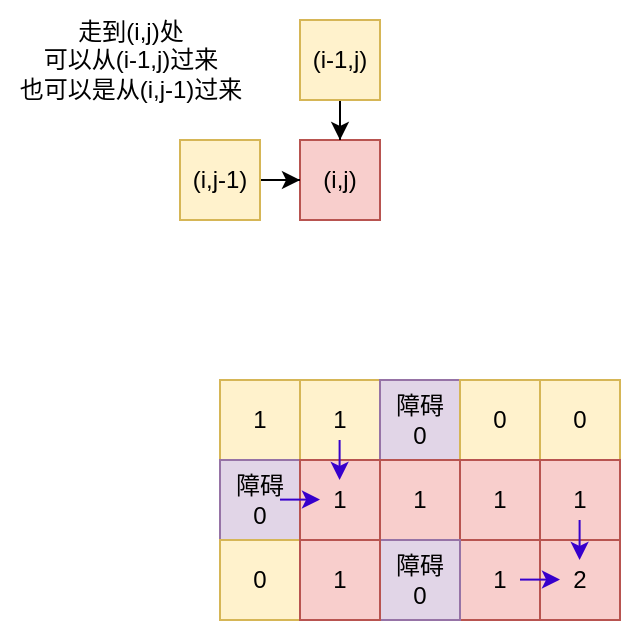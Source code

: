 <mxfile version="20.0.3" type="github">
  <diagram id="R2lEEEUBdFMjLlhIrx00" name="Page-1">
    <mxGraphModel dx="569" dy="305" grid="1" gridSize="10" guides="1" tooltips="1" connect="1" arrows="1" fold="1" page="1" pageScale="1" pageWidth="850" pageHeight="1100" math="0" shadow="0" extFonts="Permanent Marker^https://fonts.googleapis.com/css?family=Permanent+Marker">
      <root>
        <mxCell id="0" />
        <mxCell id="1" parent="0" />
        <mxCell id="ZPMYQLRDyqNYOYX5goR8-1" value="(i,j)" style="rounded=0;whiteSpace=wrap;html=1;fillColor=#f8cecc;strokeColor=#b85450;" parent="1" vertex="1">
          <mxGeometry x="320" y="280" width="40" height="40" as="geometry" />
        </mxCell>
        <mxCell id="ZPMYQLRDyqNYOYX5goR8-6" style="edgeStyle=orthogonalEdgeStyle;rounded=0;orthogonalLoop=1;jettySize=auto;html=1;entryX=0;entryY=0.5;entryDx=0;entryDy=0;" parent="1" source="ZPMYQLRDyqNYOYX5goR8-2" target="ZPMYQLRDyqNYOYX5goR8-1" edge="1">
          <mxGeometry relative="1" as="geometry" />
        </mxCell>
        <mxCell id="ZPMYQLRDyqNYOYX5goR8-2" value="(i,j-1)" style="rounded=0;whiteSpace=wrap;html=1;fillColor=#fff2cc;strokeColor=#d6b656;" parent="1" vertex="1">
          <mxGeometry x="260" y="280" width="40" height="40" as="geometry" />
        </mxCell>
        <mxCell id="ZPMYQLRDyqNYOYX5goR8-5" style="edgeStyle=orthogonalEdgeStyle;rounded=0;orthogonalLoop=1;jettySize=auto;html=1;entryX=0.5;entryY=0;entryDx=0;entryDy=0;" parent="1" source="ZPMYQLRDyqNYOYX5goR8-3" target="ZPMYQLRDyqNYOYX5goR8-1" edge="1">
          <mxGeometry relative="1" as="geometry" />
        </mxCell>
        <mxCell id="ZPMYQLRDyqNYOYX5goR8-3" value="(i-1,j)" style="rounded=0;whiteSpace=wrap;html=1;fillColor=#fff2cc;strokeColor=#d6b656;" parent="1" vertex="1">
          <mxGeometry x="320" y="220" width="40" height="40" as="geometry" />
        </mxCell>
        <mxCell id="ZPMYQLRDyqNYOYX5goR8-7" value="走到(i,j)处&lt;br&gt;可以从(i-1,j)过来&lt;br&gt;也可以是从(i,j-1)过来" style="text;html=1;resizable=0;autosize=1;align=center;verticalAlign=middle;points=[];fillColor=none;strokeColor=none;rounded=0;" parent="1" vertex="1">
          <mxGeometry x="170" y="210" width="130" height="60" as="geometry" />
        </mxCell>
        <mxCell id="gNDHx0p5FG5fiTHIuaEE-1" value="1" style="rounded=0;whiteSpace=wrap;html=1;fillColor=#fff2cc;strokeColor=#d6b656;" vertex="1" parent="1">
          <mxGeometry x="280" y="400" width="40" height="40" as="geometry" />
        </mxCell>
        <mxCell id="gNDHx0p5FG5fiTHIuaEE-26" value="" style="edgeStyle=orthogonalEdgeStyle;rounded=0;orthogonalLoop=1;jettySize=auto;html=1;" edge="1" parent="1" source="gNDHx0p5FG5fiTHIuaEE-2" target="gNDHx0p5FG5fiTHIuaEE-16">
          <mxGeometry relative="1" as="geometry" />
        </mxCell>
        <mxCell id="gNDHx0p5FG5fiTHIuaEE-2" value="1" style="rounded=0;whiteSpace=wrap;html=1;fillColor=#fff2cc;strokeColor=#d6b656;" vertex="1" parent="1">
          <mxGeometry x="320" y="400" width="40" height="40" as="geometry" />
        </mxCell>
        <mxCell id="gNDHx0p5FG5fiTHIuaEE-3" value="障碍&lt;br&gt;0" style="rounded=0;whiteSpace=wrap;html=1;fillColor=#e1d5e7;strokeColor=#9673a6;" vertex="1" parent="1">
          <mxGeometry x="360" y="400" width="40" height="40" as="geometry" />
        </mxCell>
        <mxCell id="gNDHx0p5FG5fiTHIuaEE-4" value="0" style="rounded=0;whiteSpace=wrap;html=1;fillColor=#fff2cc;strokeColor=#d6b656;" vertex="1" parent="1">
          <mxGeometry x="400" y="400" width="40" height="40" as="geometry" />
        </mxCell>
        <mxCell id="gNDHx0p5FG5fiTHIuaEE-5" value="0" style="rounded=0;whiteSpace=wrap;html=1;fillColor=#fff2cc;strokeColor=#d6b656;" vertex="1" parent="1">
          <mxGeometry x="440" y="400" width="40" height="40" as="geometry" />
        </mxCell>
        <mxCell id="gNDHx0p5FG5fiTHIuaEE-6" value="障碍&lt;br&gt;0" style="rounded=0;whiteSpace=wrap;html=1;fillColor=#e1d5e7;strokeColor=#9673a6;" vertex="1" parent="1">
          <mxGeometry x="280" y="440" width="40" height="40" as="geometry" />
        </mxCell>
        <mxCell id="gNDHx0p5FG5fiTHIuaEE-7" value="0" style="rounded=0;whiteSpace=wrap;html=1;fillColor=#fff2cc;strokeColor=#d6b656;" vertex="1" parent="1">
          <mxGeometry x="280" y="480" width="40" height="40" as="geometry" />
        </mxCell>
        <mxCell id="gNDHx0p5FG5fiTHIuaEE-9" value="1" style="rounded=0;whiteSpace=wrap;html=1;fillColor=#f8cecc;strokeColor=#b85450;" vertex="1" parent="1">
          <mxGeometry x="320" y="440" width="40" height="40" as="geometry" />
        </mxCell>
        <mxCell id="gNDHx0p5FG5fiTHIuaEE-10" value="1" style="rounded=0;whiteSpace=wrap;html=1;fillColor=#f8cecc;strokeColor=#b85450;" vertex="1" parent="1">
          <mxGeometry x="360" y="440" width="40" height="40" as="geometry" />
        </mxCell>
        <mxCell id="gNDHx0p5FG5fiTHIuaEE-11" value="1" style="rounded=0;whiteSpace=wrap;html=1;fillColor=#f8cecc;strokeColor=#b85450;" vertex="1" parent="1">
          <mxGeometry x="400" y="440" width="40" height="40" as="geometry" />
        </mxCell>
        <mxCell id="gNDHx0p5FG5fiTHIuaEE-12" value="1" style="rounded=0;whiteSpace=wrap;html=1;fillColor=#f8cecc;strokeColor=#b85450;" vertex="1" parent="1">
          <mxGeometry x="440" y="440" width="40" height="40" as="geometry" />
        </mxCell>
        <mxCell id="gNDHx0p5FG5fiTHIuaEE-13" value="2" style="rounded=0;whiteSpace=wrap;html=1;fillColor=#f8cecc;strokeColor=#b85450;" vertex="1" parent="1">
          <mxGeometry x="440" y="480" width="40" height="40" as="geometry" />
        </mxCell>
        <mxCell id="gNDHx0p5FG5fiTHIuaEE-14" value="1" style="rounded=0;whiteSpace=wrap;html=1;fillColor=#f8cecc;strokeColor=#b85450;" vertex="1" parent="1">
          <mxGeometry x="400" y="480" width="40" height="40" as="geometry" />
        </mxCell>
        <mxCell id="gNDHx0p5FG5fiTHIuaEE-15" value="障碍&lt;br&gt;0" style="rounded=0;whiteSpace=wrap;html=1;fillColor=#e1d5e7;strokeColor=#9673a6;" vertex="1" parent="1">
          <mxGeometry x="360" y="480" width="40" height="40" as="geometry" />
        </mxCell>
        <mxCell id="gNDHx0p5FG5fiTHIuaEE-16" value="1" style="rounded=0;whiteSpace=wrap;html=1;fillColor=#f8cecc;strokeColor=#b85450;" vertex="1" parent="1">
          <mxGeometry x="320" y="480" width="40" height="40" as="geometry" />
        </mxCell>
        <mxCell id="gNDHx0p5FG5fiTHIuaEE-21" value="" style="endArrow=classic;html=1;rounded=0;fillColor=#6a00ff;strokeColor=#3700CC;" edge="1" parent="1">
          <mxGeometry width="50" height="50" relative="1" as="geometry">
            <mxPoint x="339.8" y="430" as="sourcePoint" />
            <mxPoint x="339.8" y="450" as="targetPoint" />
          </mxGeometry>
        </mxCell>
        <mxCell id="gNDHx0p5FG5fiTHIuaEE-22" value="" style="endArrow=classic;html=1;rounded=0;fillColor=#6a00ff;strokeColor=#3700CC;" edge="1" parent="1">
          <mxGeometry width="50" height="50" relative="1" as="geometry">
            <mxPoint x="310" y="459.8" as="sourcePoint" />
            <mxPoint x="330" y="459.8" as="targetPoint" />
          </mxGeometry>
        </mxCell>
        <mxCell id="gNDHx0p5FG5fiTHIuaEE-25" value="" style="endArrow=classic;html=1;rounded=0;fillColor=#6a00ff;strokeColor=#3700CC;" edge="1" parent="1">
          <mxGeometry width="50" height="50" relative="1" as="geometry">
            <mxPoint x="430" y="499.8" as="sourcePoint" />
            <mxPoint x="450" y="499.8" as="targetPoint" />
          </mxGeometry>
        </mxCell>
        <mxCell id="gNDHx0p5FG5fiTHIuaEE-27" value="" style="endArrow=classic;html=1;rounded=0;fillColor=#6a00ff;strokeColor=#3700CC;" edge="1" parent="1">
          <mxGeometry width="50" height="50" relative="1" as="geometry">
            <mxPoint x="459.8" y="470" as="sourcePoint" />
            <mxPoint x="459.8" y="490" as="targetPoint" />
          </mxGeometry>
        </mxCell>
      </root>
    </mxGraphModel>
  </diagram>
</mxfile>
